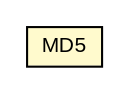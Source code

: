 #!/usr/local/bin/dot
#
# Class diagram 
# Generated by UMLGraph version R5_6-24-gf6e263 (http://www.umlgraph.org/)
#

digraph G {
	edge [fontname="arial",fontsize=10,labelfontname="arial",labelfontsize=10];
	node [fontname="arial",fontsize=10,shape=plaintext];
	nodesep=0.25;
	ranksep=0.5;
	rankdir=LR;
	// io.reinert.requestor.auth.MD5
	c8081 [label=<<table title="io.reinert.requestor.auth.MD5" border="0" cellborder="1" cellspacing="0" cellpadding="2" port="p" bgcolor="lemonChiffon" href="./MD5.html">
		<tr><td><table border="0" cellspacing="0" cellpadding="1">
<tr><td align="center" balign="center"> MD5 </td></tr>
		</table></td></tr>
		</table>>, URL="./MD5.html", fontname="arial", fontcolor="black", fontsize=10.0];
}


